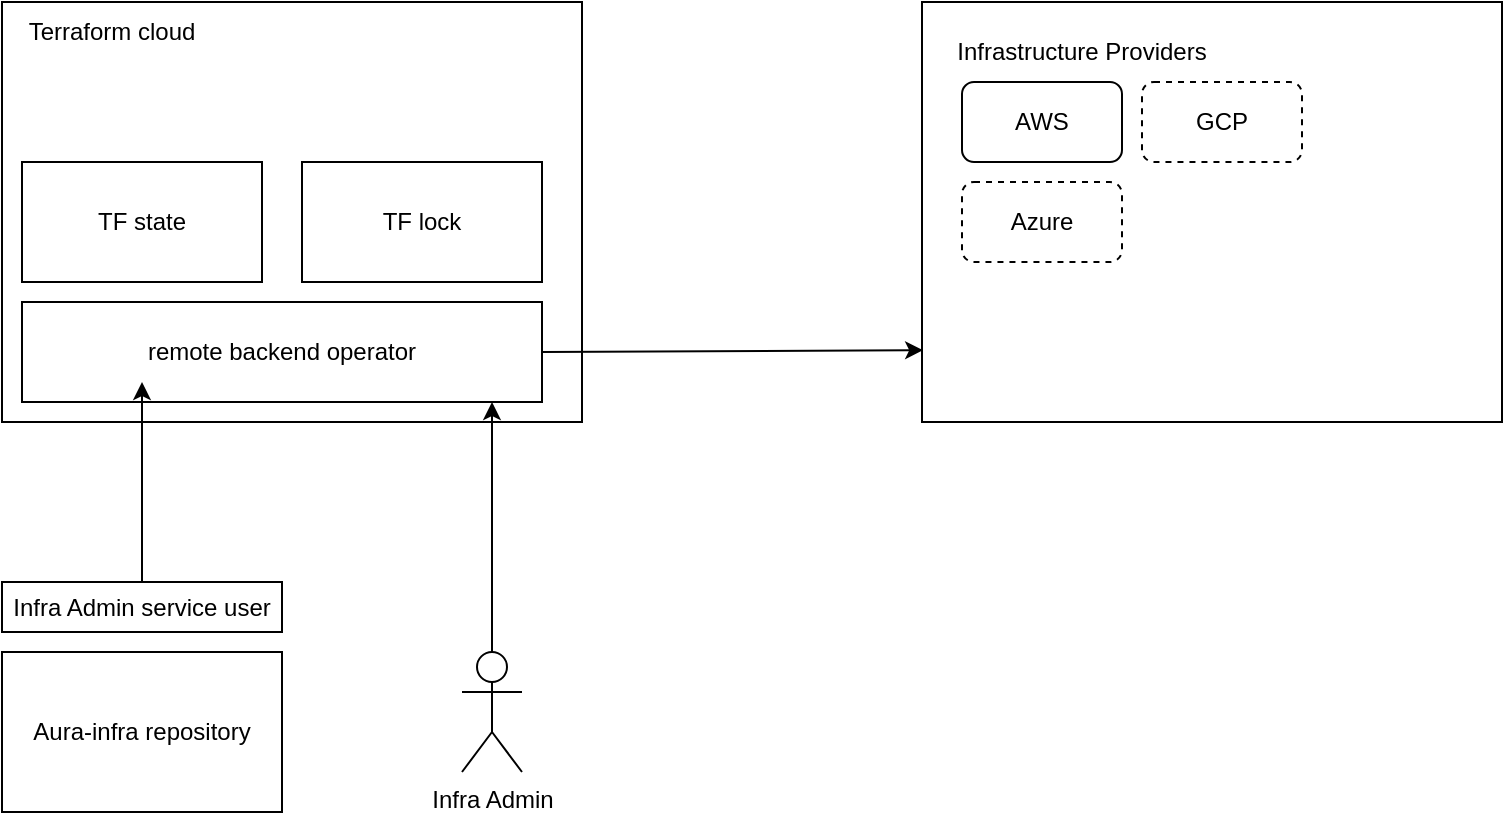 <mxfile>
    <diagram id="qtj-S9xNkTcIVVypfxUD" name="Page-1">
        <mxGraphModel dx="1248" dy="847" grid="1" gridSize="10" guides="1" tooltips="1" connect="1" arrows="1" fold="1" page="1" pageScale="1" pageWidth="827" pageHeight="1169" math="0" shadow="0">
            <root>
                <mxCell id="0"/>
                <mxCell id="1" parent="0"/>
                <mxCell id="2" value="&lt;div style=&quot;&quot;&gt;&lt;br&gt;&lt;/div&gt;" style="rounded=0;whiteSpace=wrap;html=1;align=left;" vertex="1" parent="1">
                    <mxGeometry x="130" y="200" width="290" height="210" as="geometry"/>
                </mxCell>
                <mxCell id="3" value="&lt;span style=&quot;text-align: left;&quot;&gt;Terraform cloud&lt;/span&gt;" style="text;html=1;strokeColor=none;fillColor=none;align=center;verticalAlign=middle;whiteSpace=wrap;rounded=0;" vertex="1" parent="1">
                    <mxGeometry x="140" y="200" width="90" height="30" as="geometry"/>
                </mxCell>
                <mxCell id="4" value="TF state" style="rounded=0;whiteSpace=wrap;html=1;" vertex="1" parent="1">
                    <mxGeometry x="140" y="280" width="120" height="60" as="geometry"/>
                </mxCell>
                <mxCell id="5" value="TF lock" style="rounded=0;whiteSpace=wrap;html=1;" vertex="1" parent="1">
                    <mxGeometry x="280" y="280" width="120" height="60" as="geometry"/>
                </mxCell>
                <mxCell id="20" style="edgeStyle=none;html=1;exitX=1;exitY=0.5;exitDx=0;exitDy=0;entryX=0.002;entryY=0.829;entryDx=0;entryDy=0;entryPerimeter=0;" edge="1" parent="1" source="6" target="16">
                    <mxGeometry relative="1" as="geometry"/>
                </mxCell>
                <mxCell id="6" value="remote backend operator" style="rounded=0;whiteSpace=wrap;html=1;" vertex="1" parent="1">
                    <mxGeometry x="140" y="350" width="260" height="50" as="geometry"/>
                </mxCell>
                <mxCell id="7" value="Aura-infra repository" style="rounded=0;whiteSpace=wrap;html=1;" vertex="1" parent="1">
                    <mxGeometry x="130" y="525" width="140" height="80" as="geometry"/>
                </mxCell>
                <mxCell id="15" style="edgeStyle=none;html=1;" edge="1" parent="1" source="8">
                    <mxGeometry relative="1" as="geometry">
                        <mxPoint x="375" y="400" as="targetPoint"/>
                    </mxGeometry>
                </mxCell>
                <mxCell id="8" value="Infra Admin" style="shape=umlActor;verticalLabelPosition=bottom;verticalAlign=top;html=1;outlineConnect=0;" vertex="1" parent="1">
                    <mxGeometry x="360" y="525" width="30" height="60" as="geometry"/>
                </mxCell>
                <mxCell id="14" style="edgeStyle=none;html=1;exitX=0.5;exitY=0;exitDx=0;exitDy=0;" edge="1" parent="1" source="12">
                    <mxGeometry relative="1" as="geometry">
                        <mxPoint x="200" y="390" as="targetPoint"/>
                    </mxGeometry>
                </mxCell>
                <mxCell id="12" value="Infra Admin service user" style="rounded=0;whiteSpace=wrap;html=1;" vertex="1" parent="1">
                    <mxGeometry x="130" y="490" width="140" height="25" as="geometry"/>
                </mxCell>
                <mxCell id="16" value="&lt;div style=&quot;&quot;&gt;&lt;br&gt;&lt;/div&gt;" style="rounded=0;whiteSpace=wrap;html=1;align=left;" vertex="1" parent="1">
                    <mxGeometry x="590" y="200" width="290" height="210" as="geometry"/>
                </mxCell>
                <mxCell id="17" value="Infrastructure Providers" style="text;html=1;strokeColor=none;fillColor=none;align=center;verticalAlign=middle;whiteSpace=wrap;rounded=0;" vertex="1" parent="1">
                    <mxGeometry x="600" y="210" width="140" height="30" as="geometry"/>
                </mxCell>
                <mxCell id="21" value="AWS" style="rounded=1;whiteSpace=wrap;html=1;" vertex="1" parent="1">
                    <mxGeometry x="610" y="240" width="80" height="40" as="geometry"/>
                </mxCell>
                <mxCell id="22" value="GCP" style="rounded=1;whiteSpace=wrap;html=1;dashed=1;" vertex="1" parent="1">
                    <mxGeometry x="700" y="240" width="80" height="40" as="geometry"/>
                </mxCell>
                <mxCell id="23" value="Azure" style="rounded=1;whiteSpace=wrap;html=1;dashed=1;" vertex="1" parent="1">
                    <mxGeometry x="610" y="290" width="80" height="40" as="geometry"/>
                </mxCell>
            </root>
        </mxGraphModel>
    </diagram>
</mxfile>